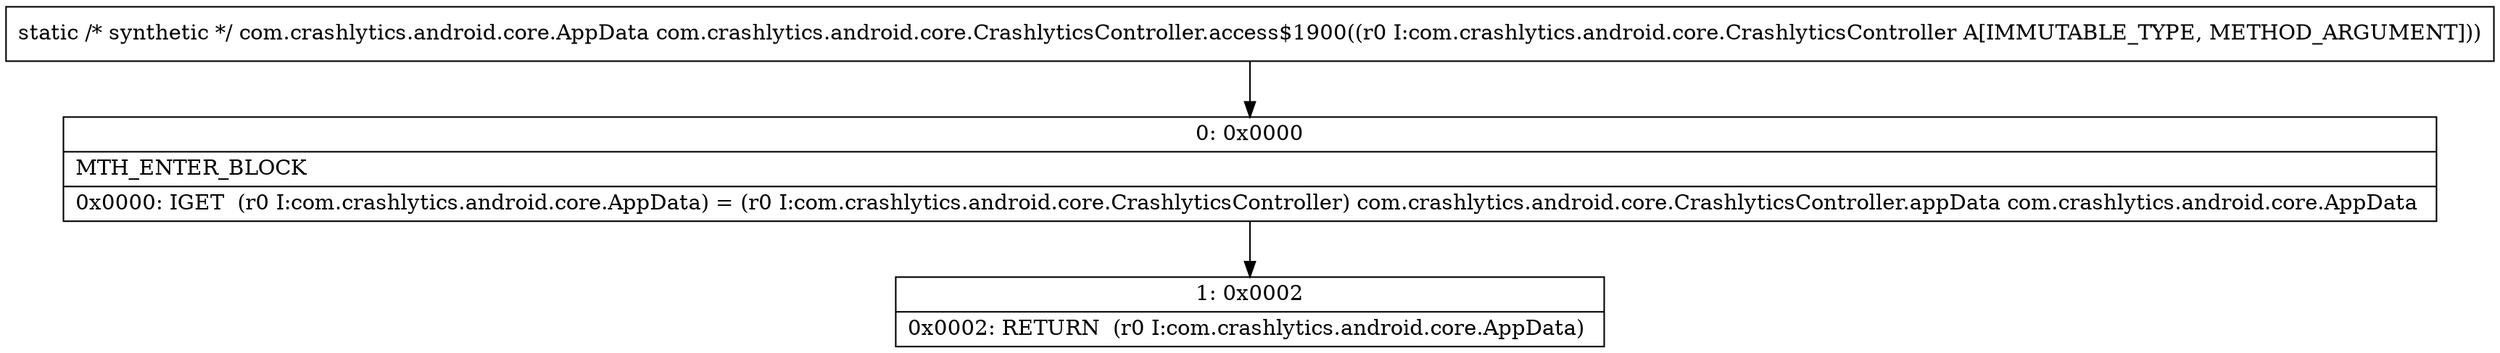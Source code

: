 digraph "CFG forcom.crashlytics.android.core.CrashlyticsController.access$1900(Lcom\/crashlytics\/android\/core\/CrashlyticsController;)Lcom\/crashlytics\/android\/core\/AppData;" {
Node_0 [shape=record,label="{0\:\ 0x0000|MTH_ENTER_BLOCK\l|0x0000: IGET  (r0 I:com.crashlytics.android.core.AppData) = (r0 I:com.crashlytics.android.core.CrashlyticsController) com.crashlytics.android.core.CrashlyticsController.appData com.crashlytics.android.core.AppData \l}"];
Node_1 [shape=record,label="{1\:\ 0x0002|0x0002: RETURN  (r0 I:com.crashlytics.android.core.AppData) \l}"];
MethodNode[shape=record,label="{static \/* synthetic *\/ com.crashlytics.android.core.AppData com.crashlytics.android.core.CrashlyticsController.access$1900((r0 I:com.crashlytics.android.core.CrashlyticsController A[IMMUTABLE_TYPE, METHOD_ARGUMENT])) }"];
MethodNode -> Node_0;
Node_0 -> Node_1;
}

